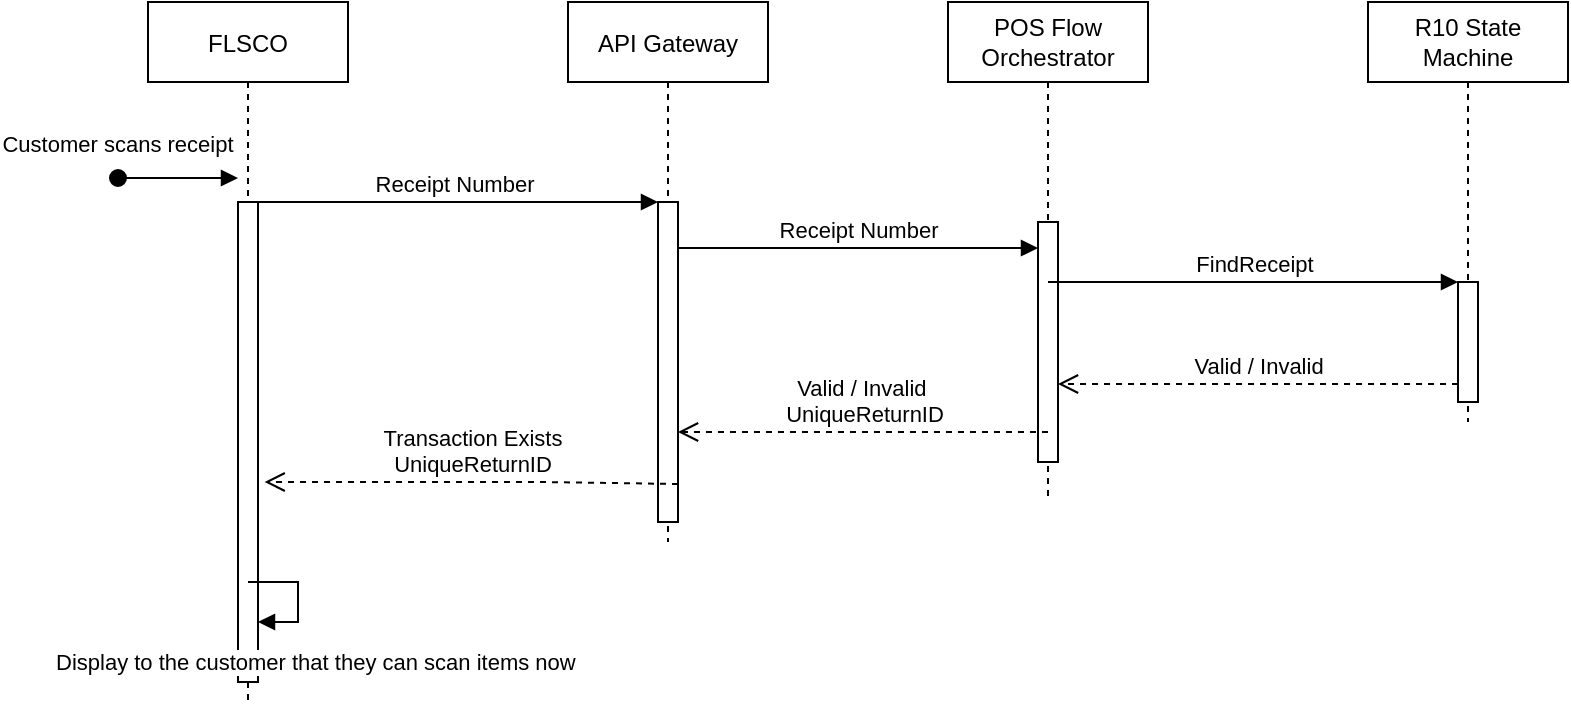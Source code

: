 <mxfile version="14.4.2" type="device" pages="4"><diagram id="kgpKYQtTHZ0yAKxKKP6v" name="StartReturnTransaction"><mxGraphModel dx="2035" dy="643" grid="1" gridSize="10" guides="1" tooltips="1" connect="1" arrows="1" fold="1" page="1" pageScale="1" pageWidth="850" pageHeight="1100" math="0" shadow="0"><root><mxCell id="0"/><mxCell id="1" parent="0"/><mxCell id="3nuBFxr9cyL0pnOWT2aG-1" value="FLSCO" style="shape=umlLifeline;perimeter=lifelinePerimeter;container=1;collapsible=0;recursiveResize=0;rounded=0;shadow=0;strokeWidth=1;" parent="1" vertex="1"><mxGeometry x="-150" y="80" width="100" height="350" as="geometry"/></mxCell><mxCell id="3nuBFxr9cyL0pnOWT2aG-3" value="Customer scans receipt" style="verticalAlign=bottom;startArrow=oval;endArrow=block;startSize=8;shadow=0;strokeWidth=1;" parent="3nuBFxr9cyL0pnOWT2aG-1" edge="1"><mxGeometry x="-1" y="8" relative="1" as="geometry"><mxPoint x="-15" y="88" as="sourcePoint"/><mxPoint x="45" y="88" as="targetPoint"/><mxPoint as="offset"/></mxGeometry></mxCell><mxCell id="vOr20ftVLlW9yfNDJrOP-6" value="" style="html=1;points=[];perimeter=orthogonalPerimeter;" vertex="1" parent="3nuBFxr9cyL0pnOWT2aG-1"><mxGeometry x="45" y="100" width="10" height="240" as="geometry"/></mxCell><mxCell id="3nuBFxr9cyL0pnOWT2aG-5" value="API Gateway" style="shape=umlLifeline;perimeter=lifelinePerimeter;container=1;collapsible=0;recursiveResize=0;rounded=0;shadow=0;strokeWidth=1;" parent="1" vertex="1"><mxGeometry x="60" y="80" width="100" height="270" as="geometry"/></mxCell><mxCell id="vOr20ftVLlW9yfNDJrOP-2" value="POS Flow Orchestrator" style="shape=umlLifeline;perimeter=lifelinePerimeter;container=1;collapsible=0;recursiveResize=0;rounded=0;shadow=0;strokeWidth=1;wrap=1;whiteSpace=wrap;" vertex="1" parent="1"><mxGeometry x="250" y="80" width="100" height="250" as="geometry"/></mxCell><mxCell id="vOr20ftVLlW9yfNDJrOP-13" value="" style="html=1;points=[];perimeter=orthogonalPerimeter;" vertex="1" parent="vOr20ftVLlW9yfNDJrOP-2"><mxGeometry x="45" y="110" width="10" height="120" as="geometry"/></mxCell><mxCell id="vOr20ftVLlW9yfNDJrOP-4" value="R10 State Machine" style="shape=umlLifeline;perimeter=lifelinePerimeter;container=1;collapsible=0;recursiveResize=0;rounded=0;shadow=0;strokeWidth=1;whiteSpace=wrap;" vertex="1" parent="1"><mxGeometry x="460" y="80" width="100" height="210" as="geometry"/></mxCell><mxCell id="vOr20ftVLlW9yfNDJrOP-19" value="" style="html=1;points=[];perimeter=orthogonalPerimeter;" vertex="1" parent="vOr20ftVLlW9yfNDJrOP-4"><mxGeometry x="45" y="140" width="10" height="60" as="geometry"/></mxCell><mxCell id="vOr20ftVLlW9yfNDJrOP-10" value="" style="html=1;points=[];perimeter=orthogonalPerimeter;" vertex="1" parent="1"><mxGeometry x="105" y="180" width="10" height="160" as="geometry"/></mxCell><mxCell id="vOr20ftVLlW9yfNDJrOP-11" value="Receipt Number" style="html=1;verticalAlign=bottom;endArrow=block;entryX=0;entryY=0;" edge="1" target="vOr20ftVLlW9yfNDJrOP-10" parent="1"><mxGeometry relative="1" as="geometry"><mxPoint x="-100" y="180" as="sourcePoint"/></mxGeometry></mxCell><mxCell id="vOr20ftVLlW9yfNDJrOP-12" value="Transaction Exists&lt;br&gt;UniqueReturnID" style="html=1;verticalAlign=bottom;endArrow=open;dashed=1;endSize=8;exitX=0.167;exitY=0.35;exitDx=0;exitDy=0;exitPerimeter=0;" edge="1" parent="1"><mxGeometry relative="1" as="geometry"><mxPoint x="-91.67" y="320" as="targetPoint"/><mxPoint x="115.0" y="321" as="sourcePoint"/><Array as="points"><mxPoint x="48.33" y="320"/></Array></mxGeometry></mxCell><mxCell id="vOr20ftVLlW9yfNDJrOP-14" value="Receipt Number" style="html=1;verticalAlign=bottom;endArrow=block;entryX=0;entryY=0;" edge="1" parent="1"><mxGeometry relative="1" as="geometry"><mxPoint x="115" y="203" as="sourcePoint"/><mxPoint x="295" y="203" as="targetPoint"/></mxGeometry></mxCell><mxCell id="vOr20ftVLlW9yfNDJrOP-15" value="Valid / Invalid&amp;nbsp;&lt;br&gt;UniqueReturnID" style="html=1;verticalAlign=bottom;endArrow=open;dashed=1;endSize=8;exitX=0.5;exitY=0.621;exitDx=0;exitDy=0;exitPerimeter=0;" edge="1" parent="1"><mxGeometry relative="1" as="geometry"><mxPoint x="115" y="295" as="targetPoint"/><mxPoint x="300" y="294.99" as="sourcePoint"/></mxGeometry></mxCell><mxCell id="vOr20ftVLlW9yfNDJrOP-20" value="FindReceipt" style="html=1;verticalAlign=bottom;endArrow=block;entryX=0;entryY=0;" edge="1" target="vOr20ftVLlW9yfNDJrOP-19" parent="1"><mxGeometry relative="1" as="geometry"><mxPoint x="300" y="220" as="sourcePoint"/></mxGeometry></mxCell><mxCell id="vOr20ftVLlW9yfNDJrOP-21" value="Valid / Invalid" style="html=1;verticalAlign=bottom;endArrow=open;dashed=1;endSize=8;exitX=0;exitY=0.95;" edge="1" parent="1"><mxGeometry relative="1" as="geometry"><mxPoint x="305" y="271" as="targetPoint"/><mxPoint x="505" y="271" as="sourcePoint"/></mxGeometry></mxCell><mxCell id="d8V_uco9UHS8YM_Ex7yE-2" value="Display to the customer that they can scan items now" style="edgeStyle=orthogonalEdgeStyle;html=1;align=left;spacingLeft=2;endArrow=block;rounded=0;entryX=1;entryY=0;" edge="1" parent="1"><mxGeometry x="1" y="107" relative="1" as="geometry"><mxPoint x="-100" y="370" as="sourcePoint"/><Array as="points"><mxPoint x="-75" y="370"/></Array><mxPoint x="-95" y="390" as="targetPoint"/><mxPoint x="-105" y="-87" as="offset"/></mxGeometry></mxCell></root></mxGraphModel></diagram><diagram name="addReturnItem" id="IowAaYUlhX6YNnMt5m8I"><mxGraphModel dx="1831" dy="532" grid="1" gridSize="10" guides="1" tooltips="1" connect="1" arrows="1" fold="1" page="1" pageScale="1" pageWidth="850" pageHeight="1100" math="0" shadow="0"><root><mxCell id="WLwMo0LQ0Hmyrx5t9CMN-0"/><mxCell id="WLwMo0LQ0Hmyrx5t9CMN-1" parent="WLwMo0LQ0Hmyrx5t9CMN-0"/><mxCell id="WLwMo0LQ0Hmyrx5t9CMN-2" value="FLSCO" style="shape=umlLifeline;perimeter=lifelinePerimeter;container=1;collapsible=0;recursiveResize=0;rounded=0;shadow=0;strokeWidth=1;" vertex="1" parent="WLwMo0LQ0Hmyrx5t9CMN-1"><mxGeometry x="-150" y="80" width="100" height="350" as="geometry"/></mxCell><mxCell id="WLwMo0LQ0Hmyrx5t9CMN-3" value="Customer scans Item" style="verticalAlign=bottom;startArrow=oval;endArrow=block;startSize=8;shadow=0;strokeWidth=1;" edge="1" parent="WLwMo0LQ0Hmyrx5t9CMN-2"><mxGeometry x="-1" y="8" relative="1" as="geometry"><mxPoint x="-15" y="88" as="sourcePoint"/><mxPoint x="45" y="88" as="targetPoint"/><mxPoint as="offset"/></mxGeometry></mxCell><mxCell id="WLwMo0LQ0Hmyrx5t9CMN-4" value="" style="html=1;points=[];perimeter=orthogonalPerimeter;" vertex="1" parent="WLwMo0LQ0Hmyrx5t9CMN-2"><mxGeometry x="45" y="100" width="10" height="240" as="geometry"/></mxCell><mxCell id="WLwMo0LQ0Hmyrx5t9CMN-5" value="API Gateway" style="shape=umlLifeline;perimeter=lifelinePerimeter;container=1;collapsible=0;recursiveResize=0;rounded=0;shadow=0;strokeWidth=1;" vertex="1" parent="WLwMo0LQ0Hmyrx5t9CMN-1"><mxGeometry x="60" y="80" width="100" height="270" as="geometry"/></mxCell><mxCell id="WLwMo0LQ0Hmyrx5t9CMN-6" value="POS Flow Orchestrator" style="shape=umlLifeline;perimeter=lifelinePerimeter;container=1;collapsible=0;recursiveResize=0;rounded=0;shadow=0;strokeWidth=1;wrap=1;whiteSpace=wrap;" vertex="1" parent="WLwMo0LQ0Hmyrx5t9CMN-1"><mxGeometry x="250" y="80" width="100" height="250" as="geometry"/></mxCell><mxCell id="WLwMo0LQ0Hmyrx5t9CMN-7" value="" style="html=1;points=[];perimeter=orthogonalPerimeter;" vertex="1" parent="WLwMo0LQ0Hmyrx5t9CMN-6"><mxGeometry x="45" y="110" width="10" height="120" as="geometry"/></mxCell><mxCell id="WLwMo0LQ0Hmyrx5t9CMN-8" value="R10 State Machine" style="shape=umlLifeline;perimeter=lifelinePerimeter;container=1;collapsible=0;recursiveResize=0;rounded=0;shadow=0;strokeWidth=1;whiteSpace=wrap;" vertex="1" parent="WLwMo0LQ0Hmyrx5t9CMN-1"><mxGeometry x="460" y="80" width="100" height="210" as="geometry"/></mxCell><mxCell id="WLwMo0LQ0Hmyrx5t9CMN-9" value="" style="html=1;points=[];perimeter=orthogonalPerimeter;" vertex="1" parent="WLwMo0LQ0Hmyrx5t9CMN-8"><mxGeometry x="45" y="140" width="10" height="60" as="geometry"/></mxCell><mxCell id="WLwMo0LQ0Hmyrx5t9CMN-10" value="" style="html=1;points=[];perimeter=orthogonalPerimeter;" vertex="1" parent="WLwMo0LQ0Hmyrx5t9CMN-1"><mxGeometry x="105" y="180" width="10" height="160" as="geometry"/></mxCell><mxCell id="WLwMo0LQ0Hmyrx5t9CMN-11" value="Item Number" style="html=1;verticalAlign=bottom;endArrow=block;entryX=0;entryY=0;" edge="1" parent="WLwMo0LQ0Hmyrx5t9CMN-1" target="WLwMo0LQ0Hmyrx5t9CMN-10"><mxGeometry relative="1" as="geometry"><mxPoint x="-100" y="180" as="sourcePoint"/></mxGeometry></mxCell><mxCell id="WLwMo0LQ0Hmyrx5t9CMN-12" value="Item Details /&lt;br&gt;Item not found" style="html=1;verticalAlign=bottom;endArrow=open;dashed=1;endSize=8;exitX=0.167;exitY=0.35;exitDx=0;exitDy=0;exitPerimeter=0;" edge="1" parent="WLwMo0LQ0Hmyrx5t9CMN-1"><mxGeometry relative="1" as="geometry"><mxPoint x="-91.67" y="320" as="targetPoint"/><mxPoint x="115.0" y="321" as="sourcePoint"/><Array as="points"><mxPoint x="48.33" y="320"/></Array></mxGeometry></mxCell><mxCell id="WLwMo0LQ0Hmyrx5t9CMN-13" value="Item Number" style="html=1;verticalAlign=bottom;endArrow=block;entryX=0;entryY=0;" edge="1" parent="WLwMo0LQ0Hmyrx5t9CMN-1"><mxGeometry relative="1" as="geometry"><mxPoint x="115" y="203" as="sourcePoint"/><mxPoint x="295" y="203" as="targetPoint"/></mxGeometry></mxCell><mxCell id="WLwMo0LQ0Hmyrx5t9CMN-14" value="Item Details /&lt;br&gt;Item not found" style="html=1;verticalAlign=bottom;endArrow=open;dashed=1;endSize=8;exitX=0.5;exitY=0.621;exitDx=0;exitDy=0;exitPerimeter=0;" edge="1" parent="WLwMo0LQ0Hmyrx5t9CMN-1"><mxGeometry relative="1" as="geometry"><mxPoint x="115" y="295" as="targetPoint"/><mxPoint x="300" y="294.99" as="sourcePoint"/></mxGeometry></mxCell><mxCell id="WLwMo0LQ0Hmyrx5t9CMN-15" value="Add Item" style="html=1;verticalAlign=bottom;endArrow=block;entryX=0;entryY=0;" edge="1" parent="WLwMo0LQ0Hmyrx5t9CMN-1" target="WLwMo0LQ0Hmyrx5t9CMN-9"><mxGeometry x="0.073" y="10" relative="1" as="geometry"><mxPoint x="300" y="220" as="sourcePoint"/><mxPoint as="offset"/></mxGeometry></mxCell><mxCell id="WLwMo0LQ0Hmyrx5t9CMN-16" value="Item Details /&lt;br&gt;Item not found" style="html=1;verticalAlign=bottom;endArrow=open;dashed=1;endSize=8;exitX=0;exitY=0.95;" edge="1" parent="WLwMo0LQ0Hmyrx5t9CMN-1"><mxGeometry relative="1" as="geometry"><mxPoint x="305" y="271" as="targetPoint"/><mxPoint x="505" y="271" as="sourcePoint"/></mxGeometry></mxCell><mxCell id="WLwMo0LQ0Hmyrx5t9CMN-18" value="Display to the customer the added item to the ticket" style="edgeStyle=orthogonalEdgeStyle;html=1;align=left;spacingLeft=2;endArrow=block;rounded=0;entryX=1;entryY=0;" edge="1" parent="WLwMo0LQ0Hmyrx5t9CMN-1"><mxGeometry x="1" y="107" relative="1" as="geometry"><mxPoint x="-100" y="370" as="sourcePoint"/><Array as="points"><mxPoint x="-75" y="370"/></Array><mxPoint x="-95" y="390" as="targetPoint"/><mxPoint x="-105" y="-87" as="offset"/></mxGeometry></mxCell></root></mxGraphModel></diagram><diagram name="commitReturnTransaction" id="fT1ahqn1E0RoFkwcIksb"><mxGraphModel dx="1831" dy="532" grid="1" gridSize="10" guides="1" tooltips="1" connect="1" arrows="1" fold="1" page="1" pageScale="1" pageWidth="850" pageHeight="1100" math="0" shadow="0"><root><mxCell id="rWlrcg8gLEaDesiFuuno-0"/><mxCell id="rWlrcg8gLEaDesiFuuno-1" parent="rWlrcg8gLEaDesiFuuno-0"/><mxCell id="rWlrcg8gLEaDesiFuuno-2" value="FLSCO" style="shape=umlLifeline;perimeter=lifelinePerimeter;container=1;collapsible=0;recursiveResize=0;rounded=0;shadow=0;strokeWidth=1;" vertex="1" parent="rWlrcg8gLEaDesiFuuno-1"><mxGeometry x="-150" y="80" width="100" height="350" as="geometry"/></mxCell><mxCell id="rWlrcg8gLEaDesiFuuno-3" value="Customer inserts card into pinpad" style="verticalAlign=bottom;startArrow=oval;endArrow=block;startSize=8;shadow=0;strokeWidth=1;" edge="1" parent="rWlrcg8gLEaDesiFuuno-2"><mxGeometry x="-1" y="8" relative="1" as="geometry"><mxPoint x="-15" y="88" as="sourcePoint"/><mxPoint x="45" y="88" as="targetPoint"/><mxPoint as="offset"/></mxGeometry></mxCell><mxCell id="rWlrcg8gLEaDesiFuuno-4" value="" style="html=1;points=[];perimeter=orthogonalPerimeter;" vertex="1" parent="rWlrcg8gLEaDesiFuuno-2"><mxGeometry x="45" y="100" width="10" height="240" as="geometry"/></mxCell><mxCell id="rWlrcg8gLEaDesiFuuno-5" value="API Gateway" style="shape=umlLifeline;perimeter=lifelinePerimeter;container=1;collapsible=0;recursiveResize=0;rounded=0;shadow=0;strokeWidth=1;" vertex="1" parent="rWlrcg8gLEaDesiFuuno-1"><mxGeometry x="60" y="80" width="100" height="270" as="geometry"/></mxCell><mxCell id="rWlrcg8gLEaDesiFuuno-6" value="POS Flow Orchestrator" style="shape=umlLifeline;perimeter=lifelinePerimeter;container=1;collapsible=0;recursiveResize=0;rounded=0;shadow=0;strokeWidth=1;wrap=1;whiteSpace=wrap;" vertex="1" parent="rWlrcg8gLEaDesiFuuno-1"><mxGeometry x="250" y="80" width="100" height="250" as="geometry"/></mxCell><mxCell id="rWlrcg8gLEaDesiFuuno-7" value="" style="html=1;points=[];perimeter=orthogonalPerimeter;" vertex="1" parent="rWlrcg8gLEaDesiFuuno-6"><mxGeometry x="45" y="110" width="10" height="120" as="geometry"/></mxCell><mxCell id="rWlrcg8gLEaDesiFuuno-8" value="R10 State Machine" style="shape=umlLifeline;perimeter=lifelinePerimeter;container=1;collapsible=0;recursiveResize=0;rounded=0;shadow=0;strokeWidth=1;whiteSpace=wrap;" vertex="1" parent="rWlrcg8gLEaDesiFuuno-1"><mxGeometry x="460" y="80" width="100" height="210" as="geometry"/></mxCell><mxCell id="rWlrcg8gLEaDesiFuuno-9" value="" style="html=1;points=[];perimeter=orthogonalPerimeter;" vertex="1" parent="rWlrcg8gLEaDesiFuuno-8"><mxGeometry x="45" y="140" width="10" height="60" as="geometry"/></mxCell><mxCell id="rWlrcg8gLEaDesiFuuno-10" value="" style="html=1;points=[];perimeter=orthogonalPerimeter;" vertex="1" parent="rWlrcg8gLEaDesiFuuno-1"><mxGeometry x="105" y="180" width="10" height="160" as="geometry"/></mxCell><mxCell id="rWlrcg8gLEaDesiFuuno-11" value="Encrypted Card details" style="html=1;verticalAlign=bottom;endArrow=block;entryX=0;entryY=0;" edge="1" parent="rWlrcg8gLEaDesiFuuno-1" target="rWlrcg8gLEaDesiFuuno-10"><mxGeometry relative="1" as="geometry"><mxPoint x="-100" y="180" as="sourcePoint"/></mxGeometry></mxCell><mxCell id="rWlrcg8gLEaDesiFuuno-12" value="Refund successful /&lt;br&gt;Refund failure" style="html=1;verticalAlign=bottom;endArrow=open;dashed=1;endSize=8;exitX=0.167;exitY=0.35;exitDx=0;exitDy=0;exitPerimeter=0;" edge="1" parent="rWlrcg8gLEaDesiFuuno-1"><mxGeometry relative="1" as="geometry"><mxPoint x="-91.67" y="320" as="targetPoint"/><mxPoint x="115.0" y="321" as="sourcePoint"/><Array as="points"><mxPoint x="48.33" y="320"/></Array></mxGeometry></mxCell><mxCell id="rWlrcg8gLEaDesiFuuno-13" value="Encrypted Card Details" style="html=1;verticalAlign=bottom;endArrow=block;entryX=0;entryY=0;" edge="1" parent="rWlrcg8gLEaDesiFuuno-1"><mxGeometry relative="1" as="geometry"><mxPoint x="115" y="203" as="sourcePoint"/><mxPoint x="295" y="203" as="targetPoint"/></mxGeometry></mxCell><mxCell id="rWlrcg8gLEaDesiFuuno-14" value="Refund successful /&lt;br&gt;Refund failure" style="html=1;verticalAlign=bottom;endArrow=open;dashed=1;endSize=8;exitX=0.5;exitY=0.621;exitDx=0;exitDy=0;exitPerimeter=0;" edge="1" parent="rWlrcg8gLEaDesiFuuno-1"><mxGeometry relative="1" as="geometry"><mxPoint x="115" y="295" as="targetPoint"/><mxPoint x="300" y="294.99" as="sourcePoint"/></mxGeometry></mxCell><mxCell id="rWlrcg8gLEaDesiFuuno-15" value="Add Tender" style="html=1;verticalAlign=bottom;endArrow=block;entryX=0;entryY=0;" edge="1" parent="rWlrcg8gLEaDesiFuuno-1" target="rWlrcg8gLEaDesiFuuno-9"><mxGeometry x="0.073" y="10" relative="1" as="geometry"><mxPoint x="300" y="220" as="sourcePoint"/><mxPoint as="offset"/></mxGeometry></mxCell><mxCell id="rWlrcg8gLEaDesiFuuno-16" value="Refund successful /&lt;br&gt;Refund failure" style="html=1;verticalAlign=bottom;endArrow=open;dashed=1;endSize=8;exitX=0;exitY=0.95;" edge="1" parent="rWlrcg8gLEaDesiFuuno-1"><mxGeometry relative="1" as="geometry"><mxPoint x="305" y="271" as="targetPoint"/><mxPoint x="505" y="271" as="sourcePoint"/></mxGeometry></mxCell><mxCell id="rWlrcg8gLEaDesiFuuno-18" value="Display to the customer that refund was successful" style="edgeStyle=orthogonalEdgeStyle;html=1;align=left;spacingLeft=2;endArrow=block;rounded=0;entryX=1;entryY=0;" edge="1" parent="rWlrcg8gLEaDesiFuuno-1"><mxGeometry x="1" y="107" relative="1" as="geometry"><mxPoint x="-100" y="370" as="sourcePoint"/><Array as="points"><mxPoint x="-75" y="370"/></Array><mxPoint x="-95" y="390" as="targetPoint"/><mxPoint x="-105" y="-87" as="offset"/></mxGeometry></mxCell></root></mxGraphModel></diagram><diagram name="cancelReturnTransaction" id="5XnFvvynj_TbBowVk9b8"><mxGraphModel dx="1831" dy="532" grid="1" gridSize="10" guides="1" tooltips="1" connect="1" arrows="1" fold="1" page="1" pageScale="1" pageWidth="850" pageHeight="1100" math="0" shadow="0"><root><mxCell id="R1GfdvKGYp5dm8MM7gmq-0"/><mxCell id="R1GfdvKGYp5dm8MM7gmq-1" parent="R1GfdvKGYp5dm8MM7gmq-0"/><mxCell id="R1GfdvKGYp5dm8MM7gmq-2" value="FLSCO" style="shape=umlLifeline;perimeter=lifelinePerimeter;container=1;collapsible=0;recursiveResize=0;rounded=0;shadow=0;strokeWidth=1;" vertex="1" parent="R1GfdvKGYp5dm8MM7gmq-1"><mxGeometry x="-150" y="80" width="100" height="350" as="geometry"/></mxCell><mxCell id="R1GfdvKGYp5dm8MM7gmq-3" value="Customer cancels return transaction" style="verticalAlign=bottom;startArrow=oval;endArrow=block;startSize=8;shadow=0;strokeWidth=1;" edge="1" parent="R1GfdvKGYp5dm8MM7gmq-2"><mxGeometry x="-1" y="8" relative="1" as="geometry"><mxPoint x="-15" y="88" as="sourcePoint"/><mxPoint x="45" y="88" as="targetPoint"/><mxPoint as="offset"/></mxGeometry></mxCell><mxCell id="R1GfdvKGYp5dm8MM7gmq-4" value="" style="html=1;points=[];perimeter=orthogonalPerimeter;" vertex="1" parent="R1GfdvKGYp5dm8MM7gmq-2"><mxGeometry x="45" y="100" width="10" height="240" as="geometry"/></mxCell><mxCell id="R1GfdvKGYp5dm8MM7gmq-5" value="API Gateway" style="shape=umlLifeline;perimeter=lifelinePerimeter;container=1;collapsible=0;recursiveResize=0;rounded=0;shadow=0;strokeWidth=1;" vertex="1" parent="R1GfdvKGYp5dm8MM7gmq-1"><mxGeometry x="60" y="80" width="100" height="270" as="geometry"/></mxCell><mxCell id="R1GfdvKGYp5dm8MM7gmq-6" value="POS Flow Orchestrator" style="shape=umlLifeline;perimeter=lifelinePerimeter;container=1;collapsible=0;recursiveResize=0;rounded=0;shadow=0;strokeWidth=1;wrap=1;whiteSpace=wrap;" vertex="1" parent="R1GfdvKGYp5dm8MM7gmq-1"><mxGeometry x="250" y="80" width="100" height="250" as="geometry"/></mxCell><mxCell id="R1GfdvKGYp5dm8MM7gmq-7" value="" style="html=1;points=[];perimeter=orthogonalPerimeter;" vertex="1" parent="R1GfdvKGYp5dm8MM7gmq-6"><mxGeometry x="45" y="110" width="10" height="120" as="geometry"/></mxCell><mxCell id="R1GfdvKGYp5dm8MM7gmq-8" value="R10 State Machine" style="shape=umlLifeline;perimeter=lifelinePerimeter;container=1;collapsible=0;recursiveResize=0;rounded=0;shadow=0;strokeWidth=1;whiteSpace=wrap;" vertex="1" parent="R1GfdvKGYp5dm8MM7gmq-1"><mxGeometry x="460" y="80" width="100" height="210" as="geometry"/></mxCell><mxCell id="R1GfdvKGYp5dm8MM7gmq-9" value="" style="html=1;points=[];perimeter=orthogonalPerimeter;" vertex="1" parent="R1GfdvKGYp5dm8MM7gmq-8"><mxGeometry x="45" y="140" width="10" height="60" as="geometry"/></mxCell><mxCell id="R1GfdvKGYp5dm8MM7gmq-10" value="" style="html=1;points=[];perimeter=orthogonalPerimeter;" vertex="1" parent="R1GfdvKGYp5dm8MM7gmq-1"><mxGeometry x="105" y="180" width="10" height="160" as="geometry"/></mxCell><mxCell id="R1GfdvKGYp5dm8MM7gmq-11" value="Cancel request" style="html=1;verticalAlign=bottom;endArrow=block;entryX=0;entryY=0;" edge="1" parent="R1GfdvKGYp5dm8MM7gmq-1" target="R1GfdvKGYp5dm8MM7gmq-10"><mxGeometry relative="1" as="geometry"><mxPoint x="-100" y="180" as="sourcePoint"/></mxGeometry></mxCell><mxCell id="R1GfdvKGYp5dm8MM7gmq-12" value="Cancel successful /&lt;br&gt;Cancel failure" style="html=1;verticalAlign=bottom;endArrow=open;dashed=1;endSize=8;exitX=0.167;exitY=0.35;exitDx=0;exitDy=0;exitPerimeter=0;" edge="1" parent="R1GfdvKGYp5dm8MM7gmq-1"><mxGeometry relative="1" as="geometry"><mxPoint x="-91.67" y="320" as="targetPoint"/><mxPoint x="115.0" y="321" as="sourcePoint"/><Array as="points"><mxPoint x="48.33" y="320"/></Array></mxGeometry></mxCell><mxCell id="R1GfdvKGYp5dm8MM7gmq-13" value="Cancel request" style="html=1;verticalAlign=bottom;endArrow=block;entryX=0;entryY=0;" edge="1" parent="R1GfdvKGYp5dm8MM7gmq-1"><mxGeometry relative="1" as="geometry"><mxPoint x="115" y="203" as="sourcePoint"/><mxPoint x="295" y="203" as="targetPoint"/></mxGeometry></mxCell><mxCell id="R1GfdvKGYp5dm8MM7gmq-14" value="Cancel successful /&lt;br&gt;Cancel failure" style="html=1;verticalAlign=bottom;endArrow=open;dashed=1;endSize=8;exitX=0.5;exitY=0.621;exitDx=0;exitDy=0;exitPerimeter=0;" edge="1" parent="R1GfdvKGYp5dm8MM7gmq-1"><mxGeometry relative="1" as="geometry"><mxPoint x="115" y="295" as="targetPoint"/><mxPoint x="300" y="294.99" as="sourcePoint"/></mxGeometry></mxCell><mxCell id="R1GfdvKGYp5dm8MM7gmq-15" value="Cancel return" style="html=1;verticalAlign=bottom;endArrow=block;entryX=0;entryY=0;" edge="1" parent="R1GfdvKGYp5dm8MM7gmq-1" target="R1GfdvKGYp5dm8MM7gmq-9"><mxGeometry x="0.073" y="10" relative="1" as="geometry"><mxPoint x="300" y="220" as="sourcePoint"/><mxPoint as="offset"/></mxGeometry></mxCell><mxCell id="R1GfdvKGYp5dm8MM7gmq-16" value="Cancel successful /&lt;br&gt;Cancel failure" style="html=1;verticalAlign=bottom;endArrow=open;dashed=1;endSize=8;exitX=0;exitY=0.95;" edge="1" parent="R1GfdvKGYp5dm8MM7gmq-1"><mxGeometry relative="1" as="geometry"><mxPoint x="305" y="271" as="targetPoint"/><mxPoint x="505" y="271" as="sourcePoint"/></mxGeometry></mxCell><mxCell id="R1GfdvKGYp5dm8MM7gmq-18" value="Display to the customer that cancel was successful/failure" style="edgeStyle=orthogonalEdgeStyle;html=1;align=left;spacingLeft=2;endArrow=block;rounded=0;entryX=1;entryY=0;" edge="1" parent="R1GfdvKGYp5dm8MM7gmq-1"><mxGeometry x="1" y="107" relative="1" as="geometry"><mxPoint x="-100" y="370" as="sourcePoint"/><Array as="points"><mxPoint x="-75" y="370"/></Array><mxPoint x="-95" y="390" as="targetPoint"/><mxPoint x="-105" y="-87" as="offset"/></mxGeometry></mxCell></root></mxGraphModel></diagram></mxfile>
